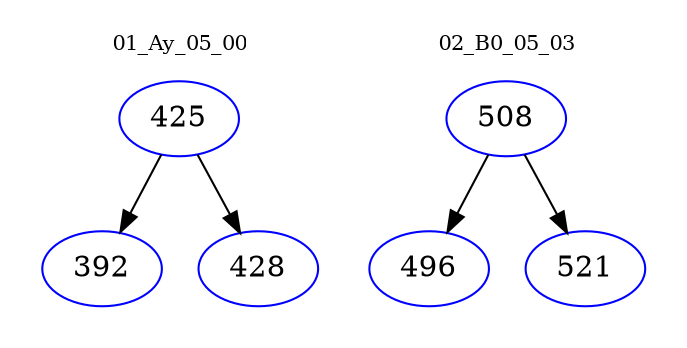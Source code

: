 digraph{
subgraph cluster_0 {
color = white
label = "01_Ay_05_00";
fontsize=10;
T0_425 [label="425", color="blue"]
T0_425 -> T0_392 [color="black"]
T0_392 [label="392", color="blue"]
T0_425 -> T0_428 [color="black"]
T0_428 [label="428", color="blue"]
}
subgraph cluster_1 {
color = white
label = "02_B0_05_03";
fontsize=10;
T1_508 [label="508", color="blue"]
T1_508 -> T1_496 [color="black"]
T1_496 [label="496", color="blue"]
T1_508 -> T1_521 [color="black"]
T1_521 [label="521", color="blue"]
}
}

